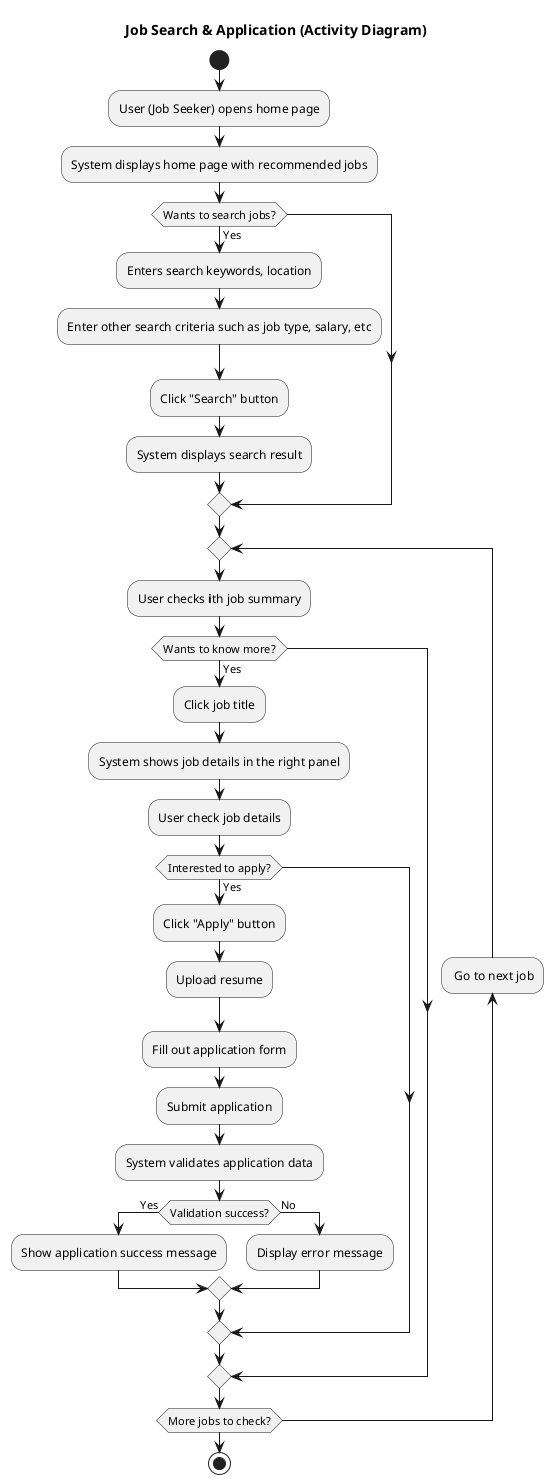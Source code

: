 @startuml
title Job Search & Application (Activity Diagram)

start

:User (Job Seeker) opens home page;
:System displays home page with recommended jobs;

if (Wants to search jobs?) then (Yes)
    :Enters search keywords, location;
    :Enter other search criteria such as job type, salary, etc;
    :Click "Search" button;
    :System displays search result;
endif

repeat
  :User checks <b>i</b>th job summary;
  if (Wants to know more?) then (Yes)
    :Click job title;
    :System shows job details in the right panel;
    :User check job details;

    if (Interested to apply?) then (Yes)
      :Click "Apply" button;
      :Upload resume;
      :Fill out application form;
      :Submit application;

      :System validates application data;
      if (Validation success?) then (Yes)
        :Show application success message;
      else (No)
        :Display error message;
      endif
    endif
  endif
  backward: Go to next job;
repeat while (More jobs to check?)

stop
@enduml
